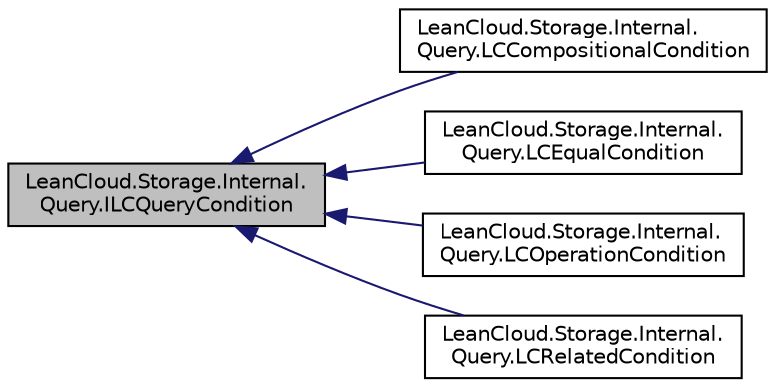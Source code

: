 digraph "LeanCloud.Storage.Internal.Query.ILCQueryCondition"
{
  edge [fontname="Helvetica",fontsize="10",labelfontname="Helvetica",labelfontsize="10"];
  node [fontname="Helvetica",fontsize="10",shape=record];
  rankdir="LR";
  Node1 [label="LeanCloud.Storage.Internal.\lQuery.ILCQueryCondition",height=0.2,width=0.4,color="black", fillcolor="grey75", style="filled", fontcolor="black"];
  Node1 -> Node2 [dir="back",color="midnightblue",fontsize="10",style="solid",fontname="Helvetica"];
  Node2 [label="LeanCloud.Storage.Internal.\lQuery.LCCompositionalCondition",height=0.2,width=0.4,color="black", fillcolor="white", style="filled",URL="$classLeanCloud_1_1Storage_1_1Internal_1_1Query_1_1LCCompositionalCondition.html"];
  Node1 -> Node3 [dir="back",color="midnightblue",fontsize="10",style="solid",fontname="Helvetica"];
  Node3 [label="LeanCloud.Storage.Internal.\lQuery.LCEqualCondition",height=0.2,width=0.4,color="black", fillcolor="white", style="filled",URL="$classLeanCloud_1_1Storage_1_1Internal_1_1Query_1_1LCEqualCondition.html"];
  Node1 -> Node4 [dir="back",color="midnightblue",fontsize="10",style="solid",fontname="Helvetica"];
  Node4 [label="LeanCloud.Storage.Internal.\lQuery.LCOperationCondition",height=0.2,width=0.4,color="black", fillcolor="white", style="filled",URL="$classLeanCloud_1_1Storage_1_1Internal_1_1Query_1_1LCOperationCondition.html"];
  Node1 -> Node5 [dir="back",color="midnightblue",fontsize="10",style="solid",fontname="Helvetica"];
  Node5 [label="LeanCloud.Storage.Internal.\lQuery.LCRelatedCondition",height=0.2,width=0.4,color="black", fillcolor="white", style="filled",URL="$classLeanCloud_1_1Storage_1_1Internal_1_1Query_1_1LCRelatedCondition.html"];
}
